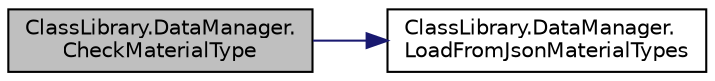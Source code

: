 digraph "ClassLibrary.DataManager.CheckMaterialType"
{
 // INTERACTIVE_SVG=YES
 // LATEX_PDF_SIZE
  edge [fontname="Helvetica",fontsize="10",labelfontname="Helvetica",labelfontsize="10"];
  node [fontname="Helvetica",fontsize="10",shape=record];
  rankdir="LR";
  Node1 [label="ClassLibrary.DataManager.\lCheckMaterialType",height=0.2,width=0.4,color="black", fillcolor="grey75", style="filled", fontcolor="black",tooltip="Verifica si el material ingresado por el usuario existe en la lista de Materiales."];
  Node1 -> Node2 [color="midnightblue",fontsize="10",style="solid",fontname="Helvetica"];
  Node2 [label="ClassLibrary.DataManager.\lLoadFromJsonMaterialTypes",height=0.2,width=0.4,color="black", fillcolor="white", style="filled",URL="$classClassLibrary_1_1DataManager.html#aedbadf5e41e95daee9bbf96dd251d1d2",tooltip=" "];
}
